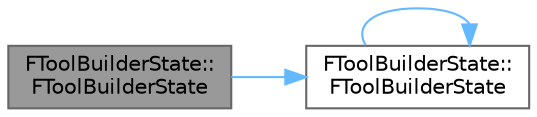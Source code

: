 digraph "FToolBuilderState::FToolBuilderState"
{
 // INTERACTIVE_SVG=YES
 // LATEX_PDF_SIZE
  bgcolor="transparent";
  edge [fontname=Helvetica,fontsize=10,labelfontname=Helvetica,labelfontsize=10];
  node [fontname=Helvetica,fontsize=10,shape=box,height=0.2,width=0.4];
  rankdir="LR";
  Node1 [id="Node000001",label="FToolBuilderState::\lFToolBuilderState",height=0.2,width=0.4,color="gray40", fillcolor="grey60", style="filled", fontcolor="black",tooltip=" "];
  Node1 -> Node2 [id="edge1_Node000001_Node000002",color="steelblue1",style="solid",tooltip=" "];
  Node2 [id="Node000002",label="FToolBuilderState::\lFToolBuilderState",height=0.2,width=0.4,color="grey40", fillcolor="white", style="filled",URL="$d5/db1/structFToolBuilderState.html#a7d78c1c27db2bafbe810cbc24c75769f",tooltip=" "];
  Node2 -> Node2 [id="edge2_Node000002_Node000002",color="steelblue1",style="solid",tooltip=" "];
}
